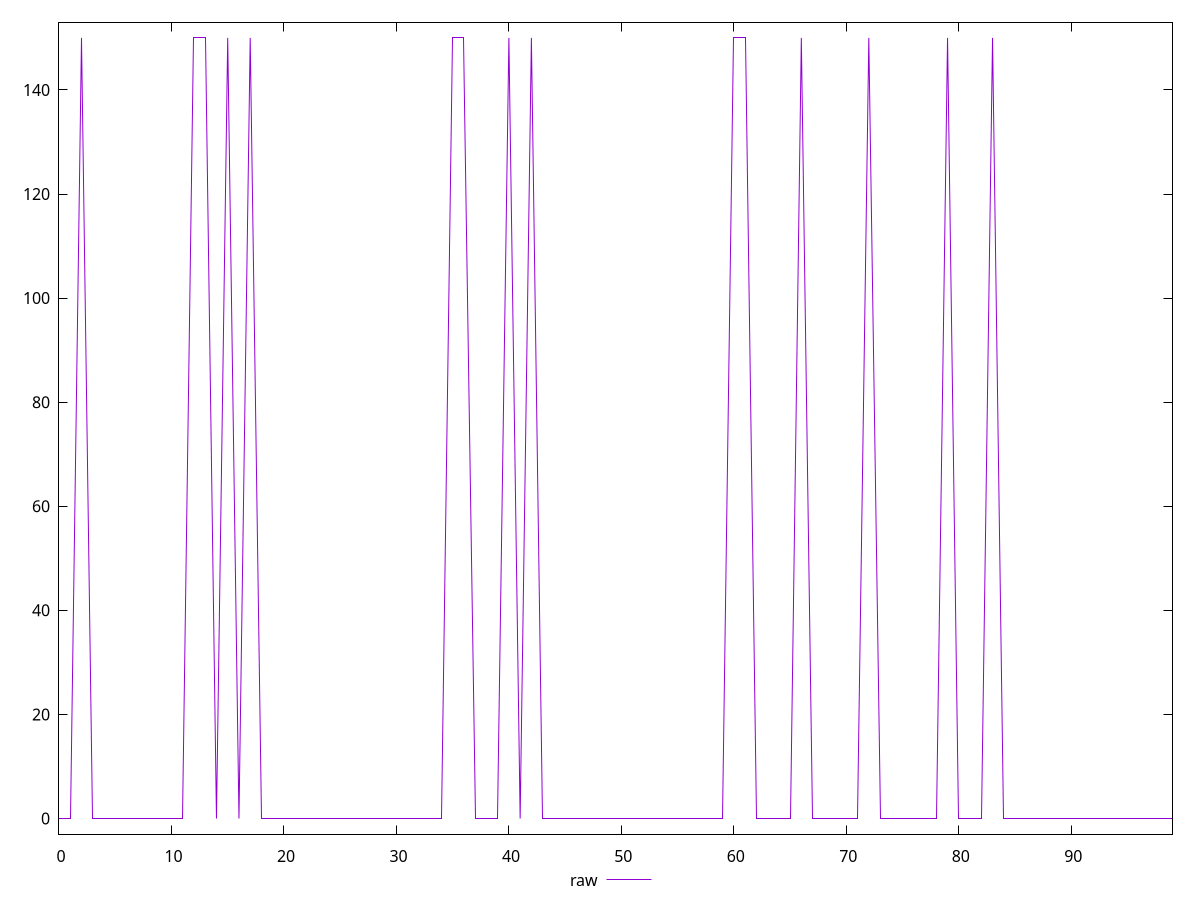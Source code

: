 reset

$raw <<EOF
0 0
1 0
2 150
3 0
4 0
5 0
6 0
7 0
8 0
9 0
10 0
11 0
12 150
13 150
14 0
15 150
16 0
17 150
18 0
19 0
20 0
21 0
22 0
23 0
24 0
25 0
26 0
27 0
28 0
29 0
30 0
31 0
32 0
33 0
34 0
35 150
36 150
37 0
38 0
39 0
40 150
41 0
42 150
43 0
44 0
45 0
46 0
47 0
48 0
49 0
50 0
51 0
52 0
53 0
54 0
55 0
56 0
57 0
58 0
59 0
60 150
61 150
62 0
63 0
64 0
65 0
66 150
67 0
68 0
69 0
70 0
71 0
72 150
73 0
74 0
75 0
76 0
77 0
78 0
79 150
80 0
81 0
82 0
83 150
84 0
85 0
86 0
87 0
88 0
89 0
90 0
91 0
92 0
93 0
94 0
95 0
96 0
97 0
98 0
99 0
EOF

set key outside below
set xrange [0:99]
set yrange [-3:153]
set trange [-3:153]
set terminal svg size 640, 500 enhanced background rgb 'white'
set output "report_00019_2021-02-10T18-14-37.922Z//unminified-javascript/samples/pages+cached+noadtech+nomedia+nocss/raw/values.svg"

plot $raw title "raw" with line

reset
